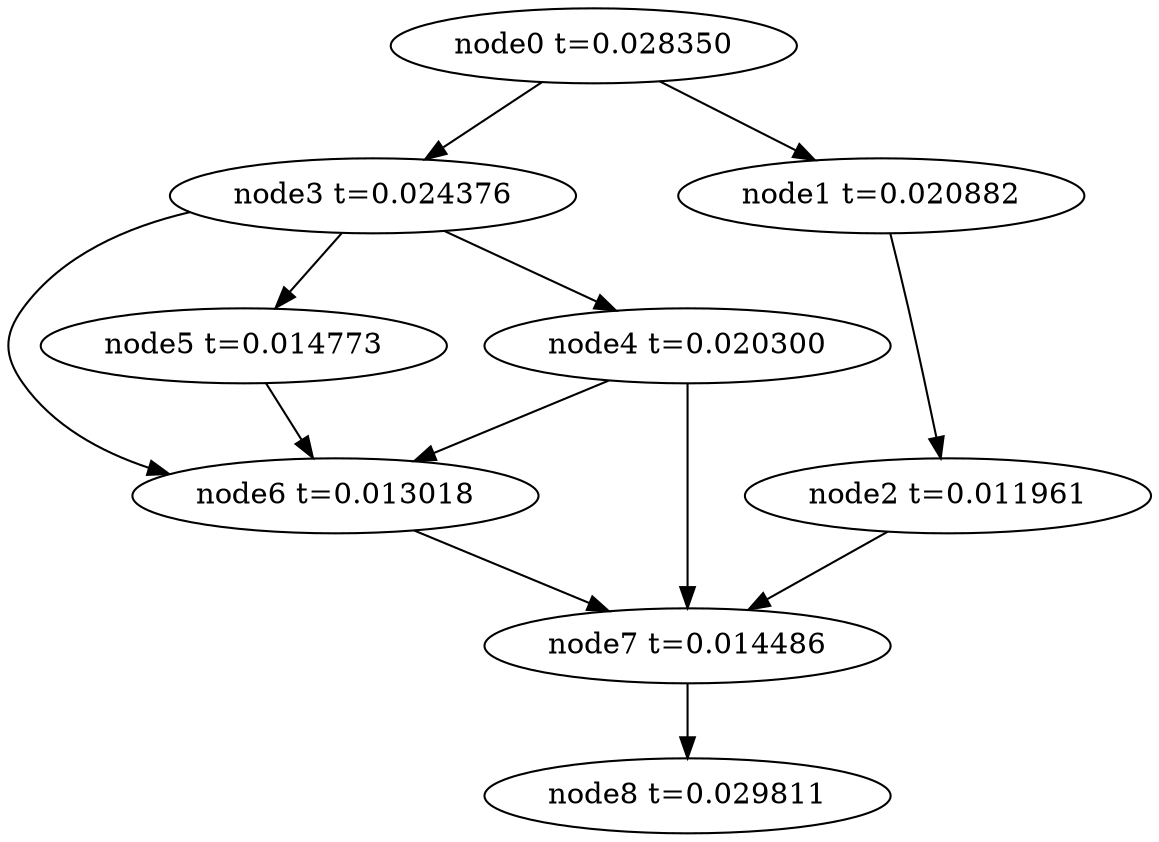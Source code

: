 digraph g{
	node8[label="node8 t=0.029811"]
	node7 -> node8
	node7[label="node7 t=0.014486"];
	node6 -> node7
	node6[label="node6 t=0.013018"];
	node5 -> node6
	node5[label="node5 t=0.014773"];
	node4 -> node7
	node4 -> node6
	node4[label="node4 t=0.020300"];
	node3 -> node6
	node3 -> node5
	node3 -> node4
	node3[label="node3 t=0.024376"];
	node2 -> node7
	node2[label="node2 t=0.011961"];
	node1 -> node2
	node1[label="node1 t=0.020882"];
	node0 -> node3
	node0 -> node1
	node0[label="node0 t=0.028350"];
}
